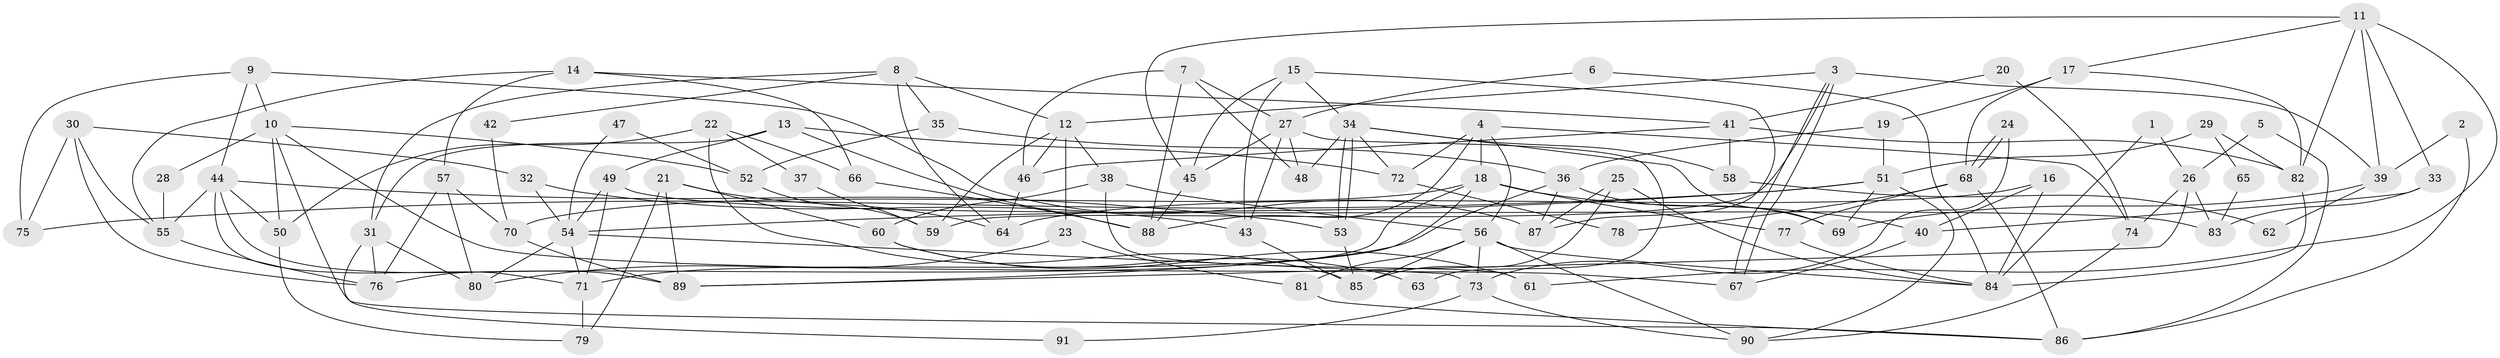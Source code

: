 // coarse degree distribution, {2: 0.16666666666666666, 8: 0.05555555555555555, 10: 0.037037037037037035, 7: 0.12962962962962962, 15: 0.018518518518518517, 6: 0.05555555555555555, 9: 0.018518518518518517, 5: 0.18518518518518517, 4: 0.2037037037037037, 3: 0.12962962962962962}
// Generated by graph-tools (version 1.1) at 2025/18/03/04/25 18:18:43]
// undirected, 91 vertices, 182 edges
graph export_dot {
graph [start="1"]
  node [color=gray90,style=filled];
  1;
  2;
  3;
  4;
  5;
  6;
  7;
  8;
  9;
  10;
  11;
  12;
  13;
  14;
  15;
  16;
  17;
  18;
  19;
  20;
  21;
  22;
  23;
  24;
  25;
  26;
  27;
  28;
  29;
  30;
  31;
  32;
  33;
  34;
  35;
  36;
  37;
  38;
  39;
  40;
  41;
  42;
  43;
  44;
  45;
  46;
  47;
  48;
  49;
  50;
  51;
  52;
  53;
  54;
  55;
  56;
  57;
  58;
  59;
  60;
  61;
  62;
  63;
  64;
  65;
  66;
  67;
  68;
  69;
  70;
  71;
  72;
  73;
  74;
  75;
  76;
  77;
  78;
  79;
  80;
  81;
  82;
  83;
  84;
  85;
  86;
  87;
  88;
  89;
  90;
  91;
  1 -- 84;
  1 -- 26;
  2 -- 39;
  2 -- 86;
  3 -- 59;
  3 -- 67;
  3 -- 67;
  3 -- 12;
  3 -- 39;
  4 -- 56;
  4 -- 72;
  4 -- 18;
  4 -- 74;
  4 -- 88;
  5 -- 86;
  5 -- 26;
  6 -- 84;
  6 -- 27;
  7 -- 88;
  7 -- 27;
  7 -- 46;
  7 -- 48;
  8 -- 64;
  8 -- 31;
  8 -- 12;
  8 -- 35;
  8 -- 42;
  9 -- 44;
  9 -- 87;
  9 -- 10;
  9 -- 75;
  10 -- 67;
  10 -- 28;
  10 -- 50;
  10 -- 52;
  10 -- 86;
  11 -- 39;
  11 -- 33;
  11 -- 17;
  11 -- 45;
  11 -- 61;
  11 -- 82;
  12 -- 23;
  12 -- 38;
  12 -- 46;
  12 -- 59;
  13 -- 49;
  13 -- 88;
  13 -- 31;
  13 -- 72;
  14 -- 41;
  14 -- 55;
  14 -- 57;
  14 -- 66;
  15 -- 34;
  15 -- 45;
  15 -- 43;
  15 -- 87;
  16 -- 84;
  16 -- 64;
  16 -- 40;
  17 -- 19;
  17 -- 68;
  17 -- 82;
  18 -- 76;
  18 -- 40;
  18 -- 70;
  18 -- 77;
  18 -- 89;
  19 -- 51;
  19 -- 36;
  20 -- 41;
  20 -- 74;
  21 -- 79;
  21 -- 60;
  21 -- 64;
  21 -- 89;
  22 -- 85;
  22 -- 50;
  22 -- 37;
  22 -- 66;
  23 -- 80;
  23 -- 81;
  24 -- 68;
  24 -- 68;
  24 -- 73;
  25 -- 85;
  25 -- 84;
  25 -- 87;
  26 -- 89;
  26 -- 74;
  26 -- 83;
  27 -- 43;
  27 -- 45;
  27 -- 48;
  27 -- 63;
  28 -- 55;
  29 -- 51;
  29 -- 82;
  29 -- 65;
  30 -- 76;
  30 -- 32;
  30 -- 55;
  30 -- 75;
  31 -- 80;
  31 -- 76;
  31 -- 91;
  32 -- 54;
  32 -- 43;
  33 -- 83;
  33 -- 40;
  34 -- 53;
  34 -- 53;
  34 -- 48;
  34 -- 58;
  34 -- 69;
  34 -- 72;
  35 -- 36;
  35 -- 52;
  36 -- 87;
  36 -- 71;
  36 -- 69;
  37 -- 59;
  38 -- 56;
  38 -- 60;
  38 -- 61;
  39 -- 69;
  39 -- 62;
  40 -- 67;
  41 -- 46;
  41 -- 82;
  41 -- 58;
  42 -- 70;
  43 -- 85;
  44 -- 55;
  44 -- 89;
  44 -- 50;
  44 -- 53;
  44 -- 71;
  45 -- 88;
  46 -- 64;
  47 -- 54;
  47 -- 52;
  49 -- 71;
  49 -- 54;
  49 -- 83;
  50 -- 79;
  51 -- 69;
  51 -- 75;
  51 -- 54;
  51 -- 90;
  52 -- 59;
  53 -- 85;
  54 -- 73;
  54 -- 71;
  54 -- 80;
  55 -- 76;
  56 -- 81;
  56 -- 84;
  56 -- 73;
  56 -- 85;
  56 -- 90;
  57 -- 70;
  57 -- 76;
  57 -- 80;
  58 -- 62;
  60 -- 61;
  60 -- 63;
  65 -- 83;
  66 -- 88;
  68 -- 77;
  68 -- 78;
  68 -- 86;
  70 -- 89;
  71 -- 79;
  72 -- 78;
  73 -- 90;
  73 -- 91;
  74 -- 90;
  77 -- 84;
  81 -- 86;
  82 -- 84;
}
